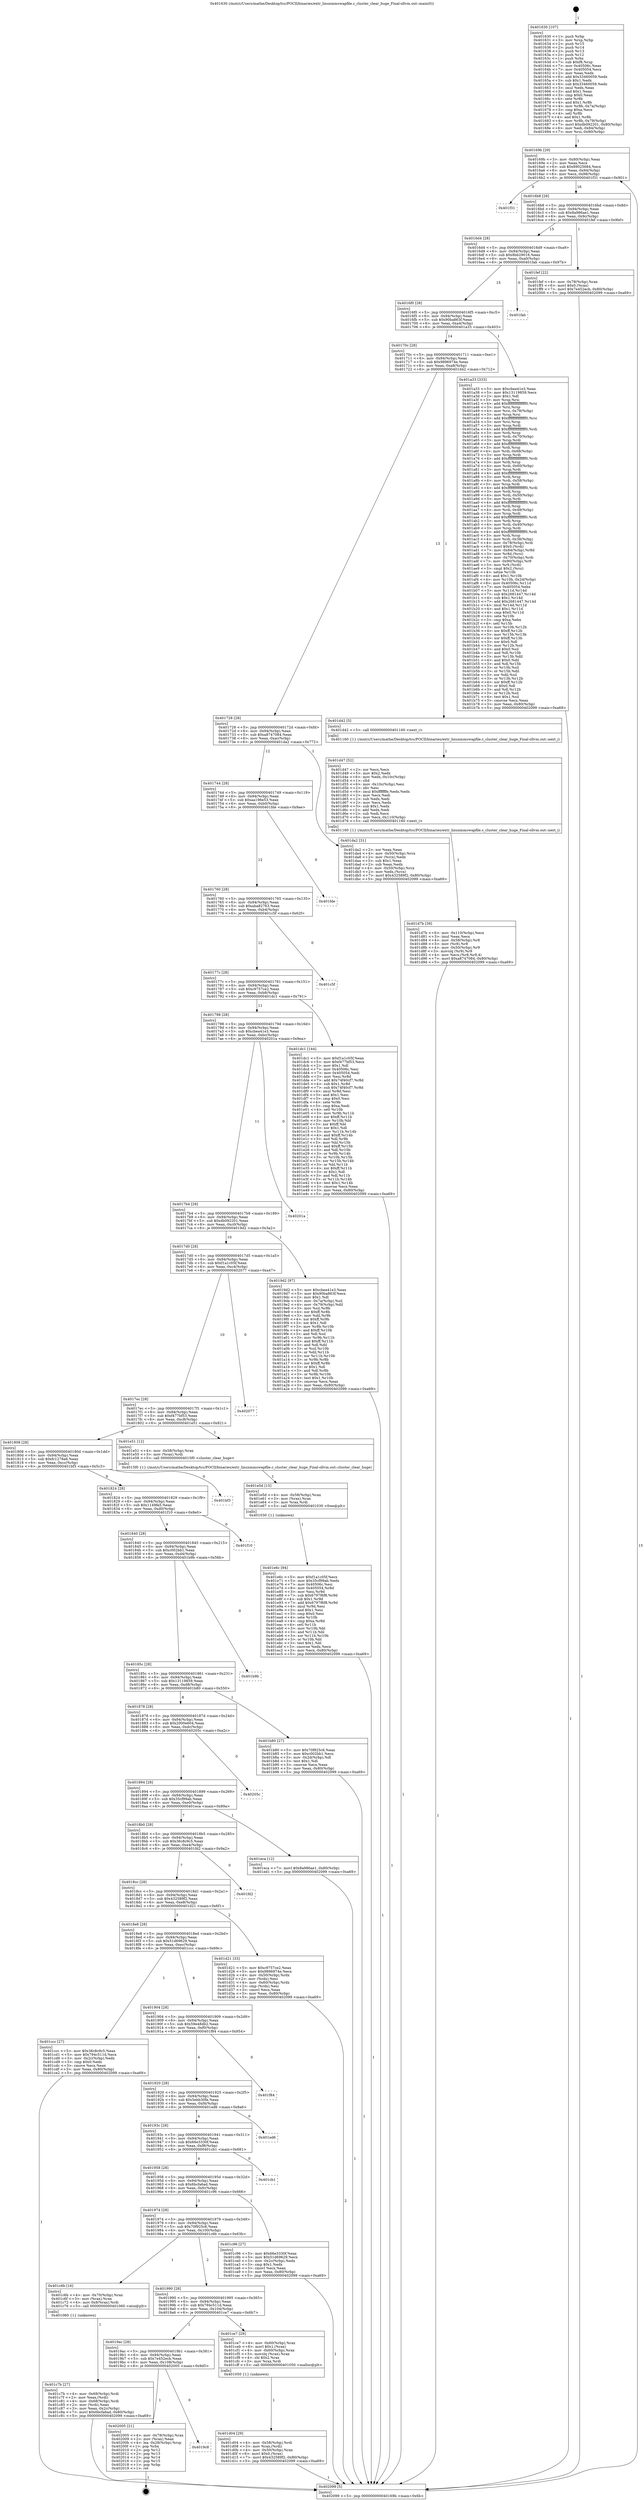 digraph "0x401630" {
  label = "0x401630 (/mnt/c/Users/mathe/Desktop/tcc/POCII/binaries/extr_linuxmmswapfile.c_cluster_clear_huge_Final-ollvm.out::main(0))"
  labelloc = "t"
  node[shape=record]

  Entry [label="",width=0.3,height=0.3,shape=circle,fillcolor=black,style=filled]
  "0x40169b" [label="{
     0x40169b [29]\l
     | [instrs]\l
     &nbsp;&nbsp;0x40169b \<+3\>: mov -0x80(%rbp),%eax\l
     &nbsp;&nbsp;0x40169e \<+2\>: mov %eax,%ecx\l
     &nbsp;&nbsp;0x4016a0 \<+6\>: sub $0x89025684,%ecx\l
     &nbsp;&nbsp;0x4016a6 \<+6\>: mov %eax,-0x94(%rbp)\l
     &nbsp;&nbsp;0x4016ac \<+6\>: mov %ecx,-0x98(%rbp)\l
     &nbsp;&nbsp;0x4016b2 \<+6\>: je 0000000000401f31 \<main+0x901\>\l
  }"]
  "0x401f31" [label="{
     0x401f31\l
  }", style=dashed]
  "0x4016b8" [label="{
     0x4016b8 [28]\l
     | [instrs]\l
     &nbsp;&nbsp;0x4016b8 \<+5\>: jmp 00000000004016bd \<main+0x8d\>\l
     &nbsp;&nbsp;0x4016bd \<+6\>: mov -0x94(%rbp),%eax\l
     &nbsp;&nbsp;0x4016c3 \<+5\>: sub $0x8a986ae1,%eax\l
     &nbsp;&nbsp;0x4016c8 \<+6\>: mov %eax,-0x9c(%rbp)\l
     &nbsp;&nbsp;0x4016ce \<+6\>: je 0000000000401fef \<main+0x9bf\>\l
  }"]
  Exit [label="",width=0.3,height=0.3,shape=circle,fillcolor=black,style=filled,peripheries=2]
  "0x401fef" [label="{
     0x401fef [22]\l
     | [instrs]\l
     &nbsp;&nbsp;0x401fef \<+4\>: mov -0x78(%rbp),%rax\l
     &nbsp;&nbsp;0x401ff3 \<+6\>: movl $0x0,(%rax)\l
     &nbsp;&nbsp;0x401ff9 \<+7\>: movl $0x7e452ecb,-0x80(%rbp)\l
     &nbsp;&nbsp;0x402000 \<+5\>: jmp 0000000000402099 \<main+0xa69\>\l
  }"]
  "0x4016d4" [label="{
     0x4016d4 [28]\l
     | [instrs]\l
     &nbsp;&nbsp;0x4016d4 \<+5\>: jmp 00000000004016d9 \<main+0xa9\>\l
     &nbsp;&nbsp;0x4016d9 \<+6\>: mov -0x94(%rbp),%eax\l
     &nbsp;&nbsp;0x4016df \<+5\>: sub $0x8bb29016,%eax\l
     &nbsp;&nbsp;0x4016e4 \<+6\>: mov %eax,-0xa0(%rbp)\l
     &nbsp;&nbsp;0x4016ea \<+6\>: je 0000000000401fab \<main+0x97b\>\l
  }"]
  "0x4019c8" [label="{
     0x4019c8\l
  }", style=dashed]
  "0x401fab" [label="{
     0x401fab\l
  }", style=dashed]
  "0x4016f0" [label="{
     0x4016f0 [28]\l
     | [instrs]\l
     &nbsp;&nbsp;0x4016f0 \<+5\>: jmp 00000000004016f5 \<main+0xc5\>\l
     &nbsp;&nbsp;0x4016f5 \<+6\>: mov -0x94(%rbp),%eax\l
     &nbsp;&nbsp;0x4016fb \<+5\>: sub $0x90ba863f,%eax\l
     &nbsp;&nbsp;0x401700 \<+6\>: mov %eax,-0xa4(%rbp)\l
     &nbsp;&nbsp;0x401706 \<+6\>: je 0000000000401a33 \<main+0x403\>\l
  }"]
  "0x402005" [label="{
     0x402005 [21]\l
     | [instrs]\l
     &nbsp;&nbsp;0x402005 \<+4\>: mov -0x78(%rbp),%rax\l
     &nbsp;&nbsp;0x402009 \<+2\>: mov (%rax),%eax\l
     &nbsp;&nbsp;0x40200b \<+4\>: lea -0x28(%rbp),%rsp\l
     &nbsp;&nbsp;0x40200f \<+1\>: pop %rbx\l
     &nbsp;&nbsp;0x402010 \<+2\>: pop %r12\l
     &nbsp;&nbsp;0x402012 \<+2\>: pop %r13\l
     &nbsp;&nbsp;0x402014 \<+2\>: pop %r14\l
     &nbsp;&nbsp;0x402016 \<+2\>: pop %r15\l
     &nbsp;&nbsp;0x402018 \<+1\>: pop %rbp\l
     &nbsp;&nbsp;0x402019 \<+1\>: ret\l
  }"]
  "0x401a33" [label="{
     0x401a33 [333]\l
     | [instrs]\l
     &nbsp;&nbsp;0x401a33 \<+5\>: mov $0xcbea41e3,%eax\l
     &nbsp;&nbsp;0x401a38 \<+5\>: mov $0x13119859,%ecx\l
     &nbsp;&nbsp;0x401a3d \<+2\>: mov $0x1,%dl\l
     &nbsp;&nbsp;0x401a3f \<+3\>: mov %rsp,%rsi\l
     &nbsp;&nbsp;0x401a42 \<+4\>: add $0xfffffffffffffff0,%rsi\l
     &nbsp;&nbsp;0x401a46 \<+3\>: mov %rsi,%rsp\l
     &nbsp;&nbsp;0x401a49 \<+4\>: mov %rsi,-0x78(%rbp)\l
     &nbsp;&nbsp;0x401a4d \<+3\>: mov %rsp,%rsi\l
     &nbsp;&nbsp;0x401a50 \<+4\>: add $0xfffffffffffffff0,%rsi\l
     &nbsp;&nbsp;0x401a54 \<+3\>: mov %rsi,%rsp\l
     &nbsp;&nbsp;0x401a57 \<+3\>: mov %rsp,%rdi\l
     &nbsp;&nbsp;0x401a5a \<+4\>: add $0xfffffffffffffff0,%rdi\l
     &nbsp;&nbsp;0x401a5e \<+3\>: mov %rdi,%rsp\l
     &nbsp;&nbsp;0x401a61 \<+4\>: mov %rdi,-0x70(%rbp)\l
     &nbsp;&nbsp;0x401a65 \<+3\>: mov %rsp,%rdi\l
     &nbsp;&nbsp;0x401a68 \<+4\>: add $0xfffffffffffffff0,%rdi\l
     &nbsp;&nbsp;0x401a6c \<+3\>: mov %rdi,%rsp\l
     &nbsp;&nbsp;0x401a6f \<+4\>: mov %rdi,-0x68(%rbp)\l
     &nbsp;&nbsp;0x401a73 \<+3\>: mov %rsp,%rdi\l
     &nbsp;&nbsp;0x401a76 \<+4\>: add $0xfffffffffffffff0,%rdi\l
     &nbsp;&nbsp;0x401a7a \<+3\>: mov %rdi,%rsp\l
     &nbsp;&nbsp;0x401a7d \<+4\>: mov %rdi,-0x60(%rbp)\l
     &nbsp;&nbsp;0x401a81 \<+3\>: mov %rsp,%rdi\l
     &nbsp;&nbsp;0x401a84 \<+4\>: add $0xfffffffffffffff0,%rdi\l
     &nbsp;&nbsp;0x401a88 \<+3\>: mov %rdi,%rsp\l
     &nbsp;&nbsp;0x401a8b \<+4\>: mov %rdi,-0x58(%rbp)\l
     &nbsp;&nbsp;0x401a8f \<+3\>: mov %rsp,%rdi\l
     &nbsp;&nbsp;0x401a92 \<+4\>: add $0xfffffffffffffff0,%rdi\l
     &nbsp;&nbsp;0x401a96 \<+3\>: mov %rdi,%rsp\l
     &nbsp;&nbsp;0x401a99 \<+4\>: mov %rdi,-0x50(%rbp)\l
     &nbsp;&nbsp;0x401a9d \<+3\>: mov %rsp,%rdi\l
     &nbsp;&nbsp;0x401aa0 \<+4\>: add $0xfffffffffffffff0,%rdi\l
     &nbsp;&nbsp;0x401aa4 \<+3\>: mov %rdi,%rsp\l
     &nbsp;&nbsp;0x401aa7 \<+4\>: mov %rdi,-0x48(%rbp)\l
     &nbsp;&nbsp;0x401aab \<+3\>: mov %rsp,%rdi\l
     &nbsp;&nbsp;0x401aae \<+4\>: add $0xfffffffffffffff0,%rdi\l
     &nbsp;&nbsp;0x401ab2 \<+3\>: mov %rdi,%rsp\l
     &nbsp;&nbsp;0x401ab5 \<+4\>: mov %rdi,-0x40(%rbp)\l
     &nbsp;&nbsp;0x401ab9 \<+3\>: mov %rsp,%rdi\l
     &nbsp;&nbsp;0x401abc \<+4\>: add $0xfffffffffffffff0,%rdi\l
     &nbsp;&nbsp;0x401ac0 \<+3\>: mov %rdi,%rsp\l
     &nbsp;&nbsp;0x401ac3 \<+4\>: mov %rdi,-0x38(%rbp)\l
     &nbsp;&nbsp;0x401ac7 \<+4\>: mov -0x78(%rbp),%rdi\l
     &nbsp;&nbsp;0x401acb \<+6\>: movl $0x0,(%rdi)\l
     &nbsp;&nbsp;0x401ad1 \<+7\>: mov -0x84(%rbp),%r8d\l
     &nbsp;&nbsp;0x401ad8 \<+3\>: mov %r8d,(%rsi)\l
     &nbsp;&nbsp;0x401adb \<+4\>: mov -0x70(%rbp),%rdi\l
     &nbsp;&nbsp;0x401adf \<+7\>: mov -0x90(%rbp),%r9\l
     &nbsp;&nbsp;0x401ae6 \<+3\>: mov %r9,(%rdi)\l
     &nbsp;&nbsp;0x401ae9 \<+3\>: cmpl $0x2,(%rsi)\l
     &nbsp;&nbsp;0x401aec \<+4\>: setne %r10b\l
     &nbsp;&nbsp;0x401af0 \<+4\>: and $0x1,%r10b\l
     &nbsp;&nbsp;0x401af4 \<+4\>: mov %r10b,-0x2d(%rbp)\l
     &nbsp;&nbsp;0x401af8 \<+8\>: mov 0x40506c,%r11d\l
     &nbsp;&nbsp;0x401b00 \<+7\>: mov 0x405054,%ebx\l
     &nbsp;&nbsp;0x401b07 \<+3\>: mov %r11d,%r14d\l
     &nbsp;&nbsp;0x401b0a \<+7\>: sub $0x2681447,%r14d\l
     &nbsp;&nbsp;0x401b11 \<+4\>: sub $0x1,%r14d\l
     &nbsp;&nbsp;0x401b15 \<+7\>: add $0x2681447,%r14d\l
     &nbsp;&nbsp;0x401b1c \<+4\>: imul %r14d,%r11d\l
     &nbsp;&nbsp;0x401b20 \<+4\>: and $0x1,%r11d\l
     &nbsp;&nbsp;0x401b24 \<+4\>: cmp $0x0,%r11d\l
     &nbsp;&nbsp;0x401b28 \<+4\>: sete %r10b\l
     &nbsp;&nbsp;0x401b2c \<+3\>: cmp $0xa,%ebx\l
     &nbsp;&nbsp;0x401b2f \<+4\>: setl %r15b\l
     &nbsp;&nbsp;0x401b33 \<+3\>: mov %r10b,%r12b\l
     &nbsp;&nbsp;0x401b36 \<+4\>: xor $0xff,%r12b\l
     &nbsp;&nbsp;0x401b3a \<+3\>: mov %r15b,%r13b\l
     &nbsp;&nbsp;0x401b3d \<+4\>: xor $0xff,%r13b\l
     &nbsp;&nbsp;0x401b41 \<+3\>: xor $0x0,%dl\l
     &nbsp;&nbsp;0x401b44 \<+3\>: mov %r12b,%sil\l
     &nbsp;&nbsp;0x401b47 \<+4\>: and $0x0,%sil\l
     &nbsp;&nbsp;0x401b4b \<+3\>: and %dl,%r10b\l
     &nbsp;&nbsp;0x401b4e \<+3\>: mov %r13b,%dil\l
     &nbsp;&nbsp;0x401b51 \<+4\>: and $0x0,%dil\l
     &nbsp;&nbsp;0x401b55 \<+3\>: and %dl,%r15b\l
     &nbsp;&nbsp;0x401b58 \<+3\>: or %r10b,%sil\l
     &nbsp;&nbsp;0x401b5b \<+3\>: or %r15b,%dil\l
     &nbsp;&nbsp;0x401b5e \<+3\>: xor %dil,%sil\l
     &nbsp;&nbsp;0x401b61 \<+3\>: or %r13b,%r12b\l
     &nbsp;&nbsp;0x401b64 \<+4\>: xor $0xff,%r12b\l
     &nbsp;&nbsp;0x401b68 \<+3\>: or $0x0,%dl\l
     &nbsp;&nbsp;0x401b6b \<+3\>: and %dl,%r12b\l
     &nbsp;&nbsp;0x401b6e \<+3\>: or %r12b,%sil\l
     &nbsp;&nbsp;0x401b71 \<+4\>: test $0x1,%sil\l
     &nbsp;&nbsp;0x401b75 \<+3\>: cmovne %ecx,%eax\l
     &nbsp;&nbsp;0x401b78 \<+3\>: mov %eax,-0x80(%rbp)\l
     &nbsp;&nbsp;0x401b7b \<+5\>: jmp 0000000000402099 \<main+0xa69\>\l
  }"]
  "0x40170c" [label="{
     0x40170c [28]\l
     | [instrs]\l
     &nbsp;&nbsp;0x40170c \<+5\>: jmp 0000000000401711 \<main+0xe1\>\l
     &nbsp;&nbsp;0x401711 \<+6\>: mov -0x94(%rbp),%eax\l
     &nbsp;&nbsp;0x401717 \<+5\>: sub $0x9896974e,%eax\l
     &nbsp;&nbsp;0x40171c \<+6\>: mov %eax,-0xa8(%rbp)\l
     &nbsp;&nbsp;0x401722 \<+6\>: je 0000000000401d42 \<main+0x712\>\l
  }"]
  "0x401e6c" [label="{
     0x401e6c [94]\l
     | [instrs]\l
     &nbsp;&nbsp;0x401e6c \<+5\>: mov $0xf1a1c05f,%ecx\l
     &nbsp;&nbsp;0x401e71 \<+5\>: mov $0x35cf99ab,%edx\l
     &nbsp;&nbsp;0x401e76 \<+7\>: mov 0x40506c,%esi\l
     &nbsp;&nbsp;0x401e7d \<+8\>: mov 0x405054,%r8d\l
     &nbsp;&nbsp;0x401e85 \<+3\>: mov %esi,%r9d\l
     &nbsp;&nbsp;0x401e88 \<+7\>: sub $0x6797f6f8,%r9d\l
     &nbsp;&nbsp;0x401e8f \<+4\>: sub $0x1,%r9d\l
     &nbsp;&nbsp;0x401e93 \<+7\>: add $0x6797f6f8,%r9d\l
     &nbsp;&nbsp;0x401e9a \<+4\>: imul %r9d,%esi\l
     &nbsp;&nbsp;0x401e9e \<+3\>: and $0x1,%esi\l
     &nbsp;&nbsp;0x401ea1 \<+3\>: cmp $0x0,%esi\l
     &nbsp;&nbsp;0x401ea4 \<+4\>: sete %r10b\l
     &nbsp;&nbsp;0x401ea8 \<+4\>: cmp $0xa,%r8d\l
     &nbsp;&nbsp;0x401eac \<+4\>: setl %r11b\l
     &nbsp;&nbsp;0x401eb0 \<+3\>: mov %r10b,%bl\l
     &nbsp;&nbsp;0x401eb3 \<+3\>: and %r11b,%bl\l
     &nbsp;&nbsp;0x401eb6 \<+3\>: xor %r11b,%r10b\l
     &nbsp;&nbsp;0x401eb9 \<+3\>: or %r10b,%bl\l
     &nbsp;&nbsp;0x401ebc \<+3\>: test $0x1,%bl\l
     &nbsp;&nbsp;0x401ebf \<+3\>: cmovne %edx,%ecx\l
     &nbsp;&nbsp;0x401ec2 \<+3\>: mov %ecx,-0x80(%rbp)\l
     &nbsp;&nbsp;0x401ec5 \<+5\>: jmp 0000000000402099 \<main+0xa69\>\l
  }"]
  "0x401d42" [label="{
     0x401d42 [5]\l
     | [instrs]\l
     &nbsp;&nbsp;0x401d42 \<+5\>: call 0000000000401160 \<next_i\>\l
     | [calls]\l
     &nbsp;&nbsp;0x401160 \{1\} (/mnt/c/Users/mathe/Desktop/tcc/POCII/binaries/extr_linuxmmswapfile.c_cluster_clear_huge_Final-ollvm.out::next_i)\l
  }"]
  "0x401728" [label="{
     0x401728 [28]\l
     | [instrs]\l
     &nbsp;&nbsp;0x401728 \<+5\>: jmp 000000000040172d \<main+0xfd\>\l
     &nbsp;&nbsp;0x40172d \<+6\>: mov -0x94(%rbp),%eax\l
     &nbsp;&nbsp;0x401733 \<+5\>: sub $0xa8747084,%eax\l
     &nbsp;&nbsp;0x401738 \<+6\>: mov %eax,-0xac(%rbp)\l
     &nbsp;&nbsp;0x40173e \<+6\>: je 0000000000401da2 \<main+0x772\>\l
  }"]
  "0x401e5d" [label="{
     0x401e5d [15]\l
     | [instrs]\l
     &nbsp;&nbsp;0x401e5d \<+4\>: mov -0x58(%rbp),%rax\l
     &nbsp;&nbsp;0x401e61 \<+3\>: mov (%rax),%rax\l
     &nbsp;&nbsp;0x401e64 \<+3\>: mov %rax,%rdi\l
     &nbsp;&nbsp;0x401e67 \<+5\>: call 0000000000401030 \<free@plt\>\l
     | [calls]\l
     &nbsp;&nbsp;0x401030 \{1\} (unknown)\l
  }"]
  "0x401da2" [label="{
     0x401da2 [31]\l
     | [instrs]\l
     &nbsp;&nbsp;0x401da2 \<+2\>: xor %eax,%eax\l
     &nbsp;&nbsp;0x401da4 \<+4\>: mov -0x50(%rbp),%rcx\l
     &nbsp;&nbsp;0x401da8 \<+2\>: mov (%rcx),%edx\l
     &nbsp;&nbsp;0x401daa \<+3\>: sub $0x1,%eax\l
     &nbsp;&nbsp;0x401dad \<+2\>: sub %eax,%edx\l
     &nbsp;&nbsp;0x401daf \<+4\>: mov -0x50(%rbp),%rcx\l
     &nbsp;&nbsp;0x401db3 \<+2\>: mov %edx,(%rcx)\l
     &nbsp;&nbsp;0x401db5 \<+7\>: movl $0x432589f2,-0x80(%rbp)\l
     &nbsp;&nbsp;0x401dbc \<+5\>: jmp 0000000000402099 \<main+0xa69\>\l
  }"]
  "0x401744" [label="{
     0x401744 [28]\l
     | [instrs]\l
     &nbsp;&nbsp;0x401744 \<+5\>: jmp 0000000000401749 \<main+0x119\>\l
     &nbsp;&nbsp;0x401749 \<+6\>: mov -0x94(%rbp),%eax\l
     &nbsp;&nbsp;0x40174f \<+5\>: sub $0xaa196e53,%eax\l
     &nbsp;&nbsp;0x401754 \<+6\>: mov %eax,-0xb0(%rbp)\l
     &nbsp;&nbsp;0x40175a \<+6\>: je 0000000000401fde \<main+0x9ae\>\l
  }"]
  "0x401d7b" [label="{
     0x401d7b [39]\l
     | [instrs]\l
     &nbsp;&nbsp;0x401d7b \<+6\>: mov -0x110(%rbp),%ecx\l
     &nbsp;&nbsp;0x401d81 \<+3\>: imul %eax,%ecx\l
     &nbsp;&nbsp;0x401d84 \<+4\>: mov -0x58(%rbp),%r8\l
     &nbsp;&nbsp;0x401d88 \<+3\>: mov (%r8),%r8\l
     &nbsp;&nbsp;0x401d8b \<+4\>: mov -0x50(%rbp),%r9\l
     &nbsp;&nbsp;0x401d8f \<+3\>: movslq (%r9),%r9\l
     &nbsp;&nbsp;0x401d92 \<+4\>: mov %ecx,(%r8,%r9,4)\l
     &nbsp;&nbsp;0x401d96 \<+7\>: movl $0xa8747084,-0x80(%rbp)\l
     &nbsp;&nbsp;0x401d9d \<+5\>: jmp 0000000000402099 \<main+0xa69\>\l
  }"]
  "0x401fde" [label="{
     0x401fde\l
  }", style=dashed]
  "0x401760" [label="{
     0x401760 [28]\l
     | [instrs]\l
     &nbsp;&nbsp;0x401760 \<+5\>: jmp 0000000000401765 \<main+0x135\>\l
     &nbsp;&nbsp;0x401765 \<+6\>: mov -0x94(%rbp),%eax\l
     &nbsp;&nbsp;0x40176b \<+5\>: sub $0xaba82763,%eax\l
     &nbsp;&nbsp;0x401770 \<+6\>: mov %eax,-0xb4(%rbp)\l
     &nbsp;&nbsp;0x401776 \<+6\>: je 0000000000401c5f \<main+0x62f\>\l
  }"]
  "0x401d47" [label="{
     0x401d47 [52]\l
     | [instrs]\l
     &nbsp;&nbsp;0x401d47 \<+2\>: xor %ecx,%ecx\l
     &nbsp;&nbsp;0x401d49 \<+5\>: mov $0x2,%edx\l
     &nbsp;&nbsp;0x401d4e \<+6\>: mov %edx,-0x10c(%rbp)\l
     &nbsp;&nbsp;0x401d54 \<+1\>: cltd\l
     &nbsp;&nbsp;0x401d55 \<+6\>: mov -0x10c(%rbp),%esi\l
     &nbsp;&nbsp;0x401d5b \<+2\>: idiv %esi\l
     &nbsp;&nbsp;0x401d5d \<+6\>: imul $0xfffffffe,%edx,%edx\l
     &nbsp;&nbsp;0x401d63 \<+2\>: mov %ecx,%edi\l
     &nbsp;&nbsp;0x401d65 \<+2\>: sub %edx,%edi\l
     &nbsp;&nbsp;0x401d67 \<+2\>: mov %ecx,%edx\l
     &nbsp;&nbsp;0x401d69 \<+3\>: sub $0x1,%edx\l
     &nbsp;&nbsp;0x401d6c \<+2\>: add %edx,%edi\l
     &nbsp;&nbsp;0x401d6e \<+2\>: sub %edi,%ecx\l
     &nbsp;&nbsp;0x401d70 \<+6\>: mov %ecx,-0x110(%rbp)\l
     &nbsp;&nbsp;0x401d76 \<+5\>: call 0000000000401160 \<next_i\>\l
     | [calls]\l
     &nbsp;&nbsp;0x401160 \{1\} (/mnt/c/Users/mathe/Desktop/tcc/POCII/binaries/extr_linuxmmswapfile.c_cluster_clear_huge_Final-ollvm.out::next_i)\l
  }"]
  "0x401c5f" [label="{
     0x401c5f\l
  }", style=dashed]
  "0x40177c" [label="{
     0x40177c [28]\l
     | [instrs]\l
     &nbsp;&nbsp;0x40177c \<+5\>: jmp 0000000000401781 \<main+0x151\>\l
     &nbsp;&nbsp;0x401781 \<+6\>: mov -0x94(%rbp),%eax\l
     &nbsp;&nbsp;0x401787 \<+5\>: sub $0xc9757ce2,%eax\l
     &nbsp;&nbsp;0x40178c \<+6\>: mov %eax,-0xb8(%rbp)\l
     &nbsp;&nbsp;0x401792 \<+6\>: je 0000000000401dc1 \<main+0x791\>\l
  }"]
  "0x401d04" [label="{
     0x401d04 [29]\l
     | [instrs]\l
     &nbsp;&nbsp;0x401d04 \<+4\>: mov -0x58(%rbp),%rdi\l
     &nbsp;&nbsp;0x401d08 \<+3\>: mov %rax,(%rdi)\l
     &nbsp;&nbsp;0x401d0b \<+4\>: mov -0x50(%rbp),%rax\l
     &nbsp;&nbsp;0x401d0f \<+6\>: movl $0x0,(%rax)\l
     &nbsp;&nbsp;0x401d15 \<+7\>: movl $0x432589f2,-0x80(%rbp)\l
     &nbsp;&nbsp;0x401d1c \<+5\>: jmp 0000000000402099 \<main+0xa69\>\l
  }"]
  "0x401dc1" [label="{
     0x401dc1 [144]\l
     | [instrs]\l
     &nbsp;&nbsp;0x401dc1 \<+5\>: mov $0xf1a1c05f,%eax\l
     &nbsp;&nbsp;0x401dc6 \<+5\>: mov $0xf477bf53,%ecx\l
     &nbsp;&nbsp;0x401dcb \<+2\>: mov $0x1,%dl\l
     &nbsp;&nbsp;0x401dcd \<+7\>: mov 0x40506c,%esi\l
     &nbsp;&nbsp;0x401dd4 \<+7\>: mov 0x405054,%edi\l
     &nbsp;&nbsp;0x401ddb \<+3\>: mov %esi,%r8d\l
     &nbsp;&nbsp;0x401dde \<+7\>: add $0x74f40cf7,%r8d\l
     &nbsp;&nbsp;0x401de5 \<+4\>: sub $0x1,%r8d\l
     &nbsp;&nbsp;0x401de9 \<+7\>: sub $0x74f40cf7,%r8d\l
     &nbsp;&nbsp;0x401df0 \<+4\>: imul %r8d,%esi\l
     &nbsp;&nbsp;0x401df4 \<+3\>: and $0x1,%esi\l
     &nbsp;&nbsp;0x401df7 \<+3\>: cmp $0x0,%esi\l
     &nbsp;&nbsp;0x401dfa \<+4\>: sete %r9b\l
     &nbsp;&nbsp;0x401dfe \<+3\>: cmp $0xa,%edi\l
     &nbsp;&nbsp;0x401e01 \<+4\>: setl %r10b\l
     &nbsp;&nbsp;0x401e05 \<+3\>: mov %r9b,%r11b\l
     &nbsp;&nbsp;0x401e08 \<+4\>: xor $0xff,%r11b\l
     &nbsp;&nbsp;0x401e0c \<+3\>: mov %r10b,%bl\l
     &nbsp;&nbsp;0x401e0f \<+3\>: xor $0xff,%bl\l
     &nbsp;&nbsp;0x401e12 \<+3\>: xor $0x1,%dl\l
     &nbsp;&nbsp;0x401e15 \<+3\>: mov %r11b,%r14b\l
     &nbsp;&nbsp;0x401e18 \<+4\>: and $0xff,%r14b\l
     &nbsp;&nbsp;0x401e1c \<+3\>: and %dl,%r9b\l
     &nbsp;&nbsp;0x401e1f \<+3\>: mov %bl,%r15b\l
     &nbsp;&nbsp;0x401e22 \<+4\>: and $0xff,%r15b\l
     &nbsp;&nbsp;0x401e26 \<+3\>: and %dl,%r10b\l
     &nbsp;&nbsp;0x401e29 \<+3\>: or %r9b,%r14b\l
     &nbsp;&nbsp;0x401e2c \<+3\>: or %r10b,%r15b\l
     &nbsp;&nbsp;0x401e2f \<+3\>: xor %r15b,%r14b\l
     &nbsp;&nbsp;0x401e32 \<+3\>: or %bl,%r11b\l
     &nbsp;&nbsp;0x401e35 \<+4\>: xor $0xff,%r11b\l
     &nbsp;&nbsp;0x401e39 \<+3\>: or $0x1,%dl\l
     &nbsp;&nbsp;0x401e3c \<+3\>: and %dl,%r11b\l
     &nbsp;&nbsp;0x401e3f \<+3\>: or %r11b,%r14b\l
     &nbsp;&nbsp;0x401e42 \<+4\>: test $0x1,%r14b\l
     &nbsp;&nbsp;0x401e46 \<+3\>: cmovne %ecx,%eax\l
     &nbsp;&nbsp;0x401e49 \<+3\>: mov %eax,-0x80(%rbp)\l
     &nbsp;&nbsp;0x401e4c \<+5\>: jmp 0000000000402099 \<main+0xa69\>\l
  }"]
  "0x401798" [label="{
     0x401798 [28]\l
     | [instrs]\l
     &nbsp;&nbsp;0x401798 \<+5\>: jmp 000000000040179d \<main+0x16d\>\l
     &nbsp;&nbsp;0x40179d \<+6\>: mov -0x94(%rbp),%eax\l
     &nbsp;&nbsp;0x4017a3 \<+5\>: sub $0xcbea41e3,%eax\l
     &nbsp;&nbsp;0x4017a8 \<+6\>: mov %eax,-0xbc(%rbp)\l
     &nbsp;&nbsp;0x4017ae \<+6\>: je 000000000040201a \<main+0x9ea\>\l
  }"]
  "0x4019ac" [label="{
     0x4019ac [28]\l
     | [instrs]\l
     &nbsp;&nbsp;0x4019ac \<+5\>: jmp 00000000004019b1 \<main+0x381\>\l
     &nbsp;&nbsp;0x4019b1 \<+6\>: mov -0x94(%rbp),%eax\l
     &nbsp;&nbsp;0x4019b7 \<+5\>: sub $0x7e452ecb,%eax\l
     &nbsp;&nbsp;0x4019bc \<+6\>: mov %eax,-0x108(%rbp)\l
     &nbsp;&nbsp;0x4019c2 \<+6\>: je 0000000000402005 \<main+0x9d5\>\l
  }"]
  "0x40201a" [label="{
     0x40201a\l
  }", style=dashed]
  "0x4017b4" [label="{
     0x4017b4 [28]\l
     | [instrs]\l
     &nbsp;&nbsp;0x4017b4 \<+5\>: jmp 00000000004017b9 \<main+0x189\>\l
     &nbsp;&nbsp;0x4017b9 \<+6\>: mov -0x94(%rbp),%eax\l
     &nbsp;&nbsp;0x4017bf \<+5\>: sub $0xdb092201,%eax\l
     &nbsp;&nbsp;0x4017c4 \<+6\>: mov %eax,-0xc0(%rbp)\l
     &nbsp;&nbsp;0x4017ca \<+6\>: je 00000000004019d2 \<main+0x3a2\>\l
  }"]
  "0x401ce7" [label="{
     0x401ce7 [29]\l
     | [instrs]\l
     &nbsp;&nbsp;0x401ce7 \<+4\>: mov -0x60(%rbp),%rax\l
     &nbsp;&nbsp;0x401ceb \<+6\>: movl $0x1,(%rax)\l
     &nbsp;&nbsp;0x401cf1 \<+4\>: mov -0x60(%rbp),%rax\l
     &nbsp;&nbsp;0x401cf5 \<+3\>: movslq (%rax),%rax\l
     &nbsp;&nbsp;0x401cf8 \<+4\>: shl $0x2,%rax\l
     &nbsp;&nbsp;0x401cfc \<+3\>: mov %rax,%rdi\l
     &nbsp;&nbsp;0x401cff \<+5\>: call 0000000000401050 \<malloc@plt\>\l
     | [calls]\l
     &nbsp;&nbsp;0x401050 \{1\} (unknown)\l
  }"]
  "0x4019d2" [label="{
     0x4019d2 [97]\l
     | [instrs]\l
     &nbsp;&nbsp;0x4019d2 \<+5\>: mov $0xcbea41e3,%eax\l
     &nbsp;&nbsp;0x4019d7 \<+5\>: mov $0x90ba863f,%ecx\l
     &nbsp;&nbsp;0x4019dc \<+2\>: mov $0x1,%dl\l
     &nbsp;&nbsp;0x4019de \<+4\>: mov -0x7a(%rbp),%sil\l
     &nbsp;&nbsp;0x4019e2 \<+4\>: mov -0x79(%rbp),%dil\l
     &nbsp;&nbsp;0x4019e6 \<+3\>: mov %sil,%r8b\l
     &nbsp;&nbsp;0x4019e9 \<+4\>: xor $0xff,%r8b\l
     &nbsp;&nbsp;0x4019ed \<+3\>: mov %dil,%r9b\l
     &nbsp;&nbsp;0x4019f0 \<+4\>: xor $0xff,%r9b\l
     &nbsp;&nbsp;0x4019f4 \<+3\>: xor $0x1,%dl\l
     &nbsp;&nbsp;0x4019f7 \<+3\>: mov %r8b,%r10b\l
     &nbsp;&nbsp;0x4019fa \<+4\>: and $0xff,%r10b\l
     &nbsp;&nbsp;0x4019fe \<+3\>: and %dl,%sil\l
     &nbsp;&nbsp;0x401a01 \<+3\>: mov %r9b,%r11b\l
     &nbsp;&nbsp;0x401a04 \<+4\>: and $0xff,%r11b\l
     &nbsp;&nbsp;0x401a08 \<+3\>: and %dl,%dil\l
     &nbsp;&nbsp;0x401a0b \<+3\>: or %sil,%r10b\l
     &nbsp;&nbsp;0x401a0e \<+3\>: or %dil,%r11b\l
     &nbsp;&nbsp;0x401a11 \<+3\>: xor %r11b,%r10b\l
     &nbsp;&nbsp;0x401a14 \<+3\>: or %r9b,%r8b\l
     &nbsp;&nbsp;0x401a17 \<+4\>: xor $0xff,%r8b\l
     &nbsp;&nbsp;0x401a1b \<+3\>: or $0x1,%dl\l
     &nbsp;&nbsp;0x401a1e \<+3\>: and %dl,%r8b\l
     &nbsp;&nbsp;0x401a21 \<+3\>: or %r8b,%r10b\l
     &nbsp;&nbsp;0x401a24 \<+4\>: test $0x1,%r10b\l
     &nbsp;&nbsp;0x401a28 \<+3\>: cmovne %ecx,%eax\l
     &nbsp;&nbsp;0x401a2b \<+3\>: mov %eax,-0x80(%rbp)\l
     &nbsp;&nbsp;0x401a2e \<+5\>: jmp 0000000000402099 \<main+0xa69\>\l
  }"]
  "0x4017d0" [label="{
     0x4017d0 [28]\l
     | [instrs]\l
     &nbsp;&nbsp;0x4017d0 \<+5\>: jmp 00000000004017d5 \<main+0x1a5\>\l
     &nbsp;&nbsp;0x4017d5 \<+6\>: mov -0x94(%rbp),%eax\l
     &nbsp;&nbsp;0x4017db \<+5\>: sub $0xf1a1c05f,%eax\l
     &nbsp;&nbsp;0x4017e0 \<+6\>: mov %eax,-0xc4(%rbp)\l
     &nbsp;&nbsp;0x4017e6 \<+6\>: je 0000000000402077 \<main+0xa47\>\l
  }"]
  "0x402099" [label="{
     0x402099 [5]\l
     | [instrs]\l
     &nbsp;&nbsp;0x402099 \<+5\>: jmp 000000000040169b \<main+0x6b\>\l
  }"]
  "0x401630" [label="{
     0x401630 [107]\l
     | [instrs]\l
     &nbsp;&nbsp;0x401630 \<+1\>: push %rbp\l
     &nbsp;&nbsp;0x401631 \<+3\>: mov %rsp,%rbp\l
     &nbsp;&nbsp;0x401634 \<+2\>: push %r15\l
     &nbsp;&nbsp;0x401636 \<+2\>: push %r14\l
     &nbsp;&nbsp;0x401638 \<+2\>: push %r13\l
     &nbsp;&nbsp;0x40163a \<+2\>: push %r12\l
     &nbsp;&nbsp;0x40163c \<+1\>: push %rbx\l
     &nbsp;&nbsp;0x40163d \<+7\>: sub $0xf8,%rsp\l
     &nbsp;&nbsp;0x401644 \<+7\>: mov 0x40506c,%eax\l
     &nbsp;&nbsp;0x40164b \<+7\>: mov 0x405054,%ecx\l
     &nbsp;&nbsp;0x401652 \<+2\>: mov %eax,%edx\l
     &nbsp;&nbsp;0x401654 \<+6\>: add $0x33460059,%edx\l
     &nbsp;&nbsp;0x40165a \<+3\>: sub $0x1,%edx\l
     &nbsp;&nbsp;0x40165d \<+6\>: sub $0x33460059,%edx\l
     &nbsp;&nbsp;0x401663 \<+3\>: imul %edx,%eax\l
     &nbsp;&nbsp;0x401666 \<+3\>: and $0x1,%eax\l
     &nbsp;&nbsp;0x401669 \<+3\>: cmp $0x0,%eax\l
     &nbsp;&nbsp;0x40166c \<+4\>: sete %r8b\l
     &nbsp;&nbsp;0x401670 \<+4\>: and $0x1,%r8b\l
     &nbsp;&nbsp;0x401674 \<+4\>: mov %r8b,-0x7a(%rbp)\l
     &nbsp;&nbsp;0x401678 \<+3\>: cmp $0xa,%ecx\l
     &nbsp;&nbsp;0x40167b \<+4\>: setl %r8b\l
     &nbsp;&nbsp;0x40167f \<+4\>: and $0x1,%r8b\l
     &nbsp;&nbsp;0x401683 \<+4\>: mov %r8b,-0x79(%rbp)\l
     &nbsp;&nbsp;0x401687 \<+7\>: movl $0xdb092201,-0x80(%rbp)\l
     &nbsp;&nbsp;0x40168e \<+6\>: mov %edi,-0x84(%rbp)\l
     &nbsp;&nbsp;0x401694 \<+7\>: mov %rsi,-0x90(%rbp)\l
  }"]
  "0x401c7b" [label="{
     0x401c7b [27]\l
     | [instrs]\l
     &nbsp;&nbsp;0x401c7b \<+4\>: mov -0x68(%rbp),%rdi\l
     &nbsp;&nbsp;0x401c7f \<+2\>: mov %eax,(%rdi)\l
     &nbsp;&nbsp;0x401c81 \<+4\>: mov -0x68(%rbp),%rdi\l
     &nbsp;&nbsp;0x401c85 \<+2\>: mov (%rdi),%eax\l
     &nbsp;&nbsp;0x401c87 \<+3\>: mov %eax,-0x2c(%rbp)\l
     &nbsp;&nbsp;0x401c8a \<+7\>: movl $0x6bcfa6ad,-0x80(%rbp)\l
     &nbsp;&nbsp;0x401c91 \<+5\>: jmp 0000000000402099 \<main+0xa69\>\l
  }"]
  "0x401990" [label="{
     0x401990 [28]\l
     | [instrs]\l
     &nbsp;&nbsp;0x401990 \<+5\>: jmp 0000000000401995 \<main+0x365\>\l
     &nbsp;&nbsp;0x401995 \<+6\>: mov -0x94(%rbp),%eax\l
     &nbsp;&nbsp;0x40199b \<+5\>: sub $0x794c511d,%eax\l
     &nbsp;&nbsp;0x4019a0 \<+6\>: mov %eax,-0x104(%rbp)\l
     &nbsp;&nbsp;0x4019a6 \<+6\>: je 0000000000401ce7 \<main+0x6b7\>\l
  }"]
  "0x402077" [label="{
     0x402077\l
  }", style=dashed]
  "0x4017ec" [label="{
     0x4017ec [28]\l
     | [instrs]\l
     &nbsp;&nbsp;0x4017ec \<+5\>: jmp 00000000004017f1 \<main+0x1c1\>\l
     &nbsp;&nbsp;0x4017f1 \<+6\>: mov -0x94(%rbp),%eax\l
     &nbsp;&nbsp;0x4017f7 \<+5\>: sub $0xf477bf53,%eax\l
     &nbsp;&nbsp;0x4017fc \<+6\>: mov %eax,-0xc8(%rbp)\l
     &nbsp;&nbsp;0x401802 \<+6\>: je 0000000000401e51 \<main+0x821\>\l
  }"]
  "0x401c6b" [label="{
     0x401c6b [16]\l
     | [instrs]\l
     &nbsp;&nbsp;0x401c6b \<+4\>: mov -0x70(%rbp),%rax\l
     &nbsp;&nbsp;0x401c6f \<+3\>: mov (%rax),%rax\l
     &nbsp;&nbsp;0x401c72 \<+4\>: mov 0x8(%rax),%rdi\l
     &nbsp;&nbsp;0x401c76 \<+5\>: call 0000000000401060 \<atoi@plt\>\l
     | [calls]\l
     &nbsp;&nbsp;0x401060 \{1\} (unknown)\l
  }"]
  "0x401e51" [label="{
     0x401e51 [12]\l
     | [instrs]\l
     &nbsp;&nbsp;0x401e51 \<+4\>: mov -0x58(%rbp),%rax\l
     &nbsp;&nbsp;0x401e55 \<+3\>: mov (%rax),%rdi\l
     &nbsp;&nbsp;0x401e58 \<+5\>: call 00000000004015f0 \<cluster_clear_huge\>\l
     | [calls]\l
     &nbsp;&nbsp;0x4015f0 \{1\} (/mnt/c/Users/mathe/Desktop/tcc/POCII/binaries/extr_linuxmmswapfile.c_cluster_clear_huge_Final-ollvm.out::cluster_clear_huge)\l
  }"]
  "0x401808" [label="{
     0x401808 [28]\l
     | [instrs]\l
     &nbsp;&nbsp;0x401808 \<+5\>: jmp 000000000040180d \<main+0x1dd\>\l
     &nbsp;&nbsp;0x40180d \<+6\>: mov -0x94(%rbp),%eax\l
     &nbsp;&nbsp;0x401813 \<+5\>: sub $0xfc1278a6,%eax\l
     &nbsp;&nbsp;0x401818 \<+6\>: mov %eax,-0xcc(%rbp)\l
     &nbsp;&nbsp;0x40181e \<+6\>: je 0000000000401bf3 \<main+0x5c3\>\l
  }"]
  "0x401974" [label="{
     0x401974 [28]\l
     | [instrs]\l
     &nbsp;&nbsp;0x401974 \<+5\>: jmp 0000000000401979 \<main+0x349\>\l
     &nbsp;&nbsp;0x401979 \<+6\>: mov -0x94(%rbp),%eax\l
     &nbsp;&nbsp;0x40197f \<+5\>: sub $0x70f925c6,%eax\l
     &nbsp;&nbsp;0x401984 \<+6\>: mov %eax,-0x100(%rbp)\l
     &nbsp;&nbsp;0x40198a \<+6\>: je 0000000000401c6b \<main+0x63b\>\l
  }"]
  "0x401bf3" [label="{
     0x401bf3\l
  }", style=dashed]
  "0x401824" [label="{
     0x401824 [28]\l
     | [instrs]\l
     &nbsp;&nbsp;0x401824 \<+5\>: jmp 0000000000401829 \<main+0x1f9\>\l
     &nbsp;&nbsp;0x401829 \<+6\>: mov -0x94(%rbp),%eax\l
     &nbsp;&nbsp;0x40182f \<+5\>: sub $0x1149fa5,%eax\l
     &nbsp;&nbsp;0x401834 \<+6\>: mov %eax,-0xd0(%rbp)\l
     &nbsp;&nbsp;0x40183a \<+6\>: je 0000000000401f10 \<main+0x8e0\>\l
  }"]
  "0x401c96" [label="{
     0x401c96 [27]\l
     | [instrs]\l
     &nbsp;&nbsp;0x401c96 \<+5\>: mov $0x66e3330f,%eax\l
     &nbsp;&nbsp;0x401c9b \<+5\>: mov $0x51d69629,%ecx\l
     &nbsp;&nbsp;0x401ca0 \<+3\>: mov -0x2c(%rbp),%edx\l
     &nbsp;&nbsp;0x401ca3 \<+3\>: cmp $0x1,%edx\l
     &nbsp;&nbsp;0x401ca6 \<+3\>: cmovl %ecx,%eax\l
     &nbsp;&nbsp;0x401ca9 \<+3\>: mov %eax,-0x80(%rbp)\l
     &nbsp;&nbsp;0x401cac \<+5\>: jmp 0000000000402099 \<main+0xa69\>\l
  }"]
  "0x401f10" [label="{
     0x401f10\l
  }", style=dashed]
  "0x401840" [label="{
     0x401840 [28]\l
     | [instrs]\l
     &nbsp;&nbsp;0x401840 \<+5\>: jmp 0000000000401845 \<main+0x215\>\l
     &nbsp;&nbsp;0x401845 \<+6\>: mov -0x94(%rbp),%eax\l
     &nbsp;&nbsp;0x40184b \<+5\>: sub $0xc002bb1,%eax\l
     &nbsp;&nbsp;0x401850 \<+6\>: mov %eax,-0xd4(%rbp)\l
     &nbsp;&nbsp;0x401856 \<+6\>: je 0000000000401b9b \<main+0x56b\>\l
  }"]
  "0x401958" [label="{
     0x401958 [28]\l
     | [instrs]\l
     &nbsp;&nbsp;0x401958 \<+5\>: jmp 000000000040195d \<main+0x32d\>\l
     &nbsp;&nbsp;0x40195d \<+6\>: mov -0x94(%rbp),%eax\l
     &nbsp;&nbsp;0x401963 \<+5\>: sub $0x6bcfa6ad,%eax\l
     &nbsp;&nbsp;0x401968 \<+6\>: mov %eax,-0xfc(%rbp)\l
     &nbsp;&nbsp;0x40196e \<+6\>: je 0000000000401c96 \<main+0x666\>\l
  }"]
  "0x401b9b" [label="{
     0x401b9b\l
  }", style=dashed]
  "0x40185c" [label="{
     0x40185c [28]\l
     | [instrs]\l
     &nbsp;&nbsp;0x40185c \<+5\>: jmp 0000000000401861 \<main+0x231\>\l
     &nbsp;&nbsp;0x401861 \<+6\>: mov -0x94(%rbp),%eax\l
     &nbsp;&nbsp;0x401867 \<+5\>: sub $0x13119859,%eax\l
     &nbsp;&nbsp;0x40186c \<+6\>: mov %eax,-0xd8(%rbp)\l
     &nbsp;&nbsp;0x401872 \<+6\>: je 0000000000401b80 \<main+0x550\>\l
  }"]
  "0x401cb1" [label="{
     0x401cb1\l
  }", style=dashed]
  "0x401b80" [label="{
     0x401b80 [27]\l
     | [instrs]\l
     &nbsp;&nbsp;0x401b80 \<+5\>: mov $0x70f925c6,%eax\l
     &nbsp;&nbsp;0x401b85 \<+5\>: mov $0xc002bb1,%ecx\l
     &nbsp;&nbsp;0x401b8a \<+3\>: mov -0x2d(%rbp),%dl\l
     &nbsp;&nbsp;0x401b8d \<+3\>: test $0x1,%dl\l
     &nbsp;&nbsp;0x401b90 \<+3\>: cmovne %ecx,%eax\l
     &nbsp;&nbsp;0x401b93 \<+3\>: mov %eax,-0x80(%rbp)\l
     &nbsp;&nbsp;0x401b96 \<+5\>: jmp 0000000000402099 \<main+0xa69\>\l
  }"]
  "0x401878" [label="{
     0x401878 [28]\l
     | [instrs]\l
     &nbsp;&nbsp;0x401878 \<+5\>: jmp 000000000040187d \<main+0x24d\>\l
     &nbsp;&nbsp;0x40187d \<+6\>: mov -0x94(%rbp),%eax\l
     &nbsp;&nbsp;0x401883 \<+5\>: sub $0x2000e604,%eax\l
     &nbsp;&nbsp;0x401888 \<+6\>: mov %eax,-0xdc(%rbp)\l
     &nbsp;&nbsp;0x40188e \<+6\>: je 000000000040205c \<main+0xa2c\>\l
  }"]
  "0x40193c" [label="{
     0x40193c [28]\l
     | [instrs]\l
     &nbsp;&nbsp;0x40193c \<+5\>: jmp 0000000000401941 \<main+0x311\>\l
     &nbsp;&nbsp;0x401941 \<+6\>: mov -0x94(%rbp),%eax\l
     &nbsp;&nbsp;0x401947 \<+5\>: sub $0x66e3330f,%eax\l
     &nbsp;&nbsp;0x40194c \<+6\>: mov %eax,-0xf8(%rbp)\l
     &nbsp;&nbsp;0x401952 \<+6\>: je 0000000000401cb1 \<main+0x681\>\l
  }"]
  "0x40205c" [label="{
     0x40205c\l
  }", style=dashed]
  "0x401894" [label="{
     0x401894 [28]\l
     | [instrs]\l
     &nbsp;&nbsp;0x401894 \<+5\>: jmp 0000000000401899 \<main+0x269\>\l
     &nbsp;&nbsp;0x401899 \<+6\>: mov -0x94(%rbp),%eax\l
     &nbsp;&nbsp;0x40189f \<+5\>: sub $0x35cf99ab,%eax\l
     &nbsp;&nbsp;0x4018a4 \<+6\>: mov %eax,-0xe0(%rbp)\l
     &nbsp;&nbsp;0x4018aa \<+6\>: je 0000000000401eca \<main+0x89a\>\l
  }"]
  "0x401ed6" [label="{
     0x401ed6\l
  }", style=dashed]
  "0x401eca" [label="{
     0x401eca [12]\l
     | [instrs]\l
     &nbsp;&nbsp;0x401eca \<+7\>: movl $0x8a986ae1,-0x80(%rbp)\l
     &nbsp;&nbsp;0x401ed1 \<+5\>: jmp 0000000000402099 \<main+0xa69\>\l
  }"]
  "0x4018b0" [label="{
     0x4018b0 [28]\l
     | [instrs]\l
     &nbsp;&nbsp;0x4018b0 \<+5\>: jmp 00000000004018b5 \<main+0x285\>\l
     &nbsp;&nbsp;0x4018b5 \<+6\>: mov -0x94(%rbp),%eax\l
     &nbsp;&nbsp;0x4018bb \<+5\>: sub $0x36c8c9c5,%eax\l
     &nbsp;&nbsp;0x4018c0 \<+6\>: mov %eax,-0xe4(%rbp)\l
     &nbsp;&nbsp;0x4018c6 \<+6\>: je 0000000000401fd2 \<main+0x9a2\>\l
  }"]
  "0x401920" [label="{
     0x401920 [28]\l
     | [instrs]\l
     &nbsp;&nbsp;0x401920 \<+5\>: jmp 0000000000401925 \<main+0x2f5\>\l
     &nbsp;&nbsp;0x401925 \<+6\>: mov -0x94(%rbp),%eax\l
     &nbsp;&nbsp;0x40192b \<+5\>: sub $0x5ebb30fe,%eax\l
     &nbsp;&nbsp;0x401930 \<+6\>: mov %eax,-0xf4(%rbp)\l
     &nbsp;&nbsp;0x401936 \<+6\>: je 0000000000401ed6 \<main+0x8a6\>\l
  }"]
  "0x401fd2" [label="{
     0x401fd2\l
  }", style=dashed]
  "0x4018cc" [label="{
     0x4018cc [28]\l
     | [instrs]\l
     &nbsp;&nbsp;0x4018cc \<+5\>: jmp 00000000004018d1 \<main+0x2a1\>\l
     &nbsp;&nbsp;0x4018d1 \<+6\>: mov -0x94(%rbp),%eax\l
     &nbsp;&nbsp;0x4018d7 \<+5\>: sub $0x432589f2,%eax\l
     &nbsp;&nbsp;0x4018dc \<+6\>: mov %eax,-0xe8(%rbp)\l
     &nbsp;&nbsp;0x4018e2 \<+6\>: je 0000000000401d21 \<main+0x6f1\>\l
  }"]
  "0x401f84" [label="{
     0x401f84\l
  }", style=dashed]
  "0x401d21" [label="{
     0x401d21 [33]\l
     | [instrs]\l
     &nbsp;&nbsp;0x401d21 \<+5\>: mov $0xc9757ce2,%eax\l
     &nbsp;&nbsp;0x401d26 \<+5\>: mov $0x9896974e,%ecx\l
     &nbsp;&nbsp;0x401d2b \<+4\>: mov -0x50(%rbp),%rdx\l
     &nbsp;&nbsp;0x401d2f \<+2\>: mov (%rdx),%esi\l
     &nbsp;&nbsp;0x401d31 \<+4\>: mov -0x60(%rbp),%rdx\l
     &nbsp;&nbsp;0x401d35 \<+2\>: cmp (%rdx),%esi\l
     &nbsp;&nbsp;0x401d37 \<+3\>: cmovl %ecx,%eax\l
     &nbsp;&nbsp;0x401d3a \<+3\>: mov %eax,-0x80(%rbp)\l
     &nbsp;&nbsp;0x401d3d \<+5\>: jmp 0000000000402099 \<main+0xa69\>\l
  }"]
  "0x4018e8" [label="{
     0x4018e8 [28]\l
     | [instrs]\l
     &nbsp;&nbsp;0x4018e8 \<+5\>: jmp 00000000004018ed \<main+0x2bd\>\l
     &nbsp;&nbsp;0x4018ed \<+6\>: mov -0x94(%rbp),%eax\l
     &nbsp;&nbsp;0x4018f3 \<+5\>: sub $0x51d69629,%eax\l
     &nbsp;&nbsp;0x4018f8 \<+6\>: mov %eax,-0xec(%rbp)\l
     &nbsp;&nbsp;0x4018fe \<+6\>: je 0000000000401ccc \<main+0x69c\>\l
  }"]
  "0x401904" [label="{
     0x401904 [28]\l
     | [instrs]\l
     &nbsp;&nbsp;0x401904 \<+5\>: jmp 0000000000401909 \<main+0x2d9\>\l
     &nbsp;&nbsp;0x401909 \<+6\>: mov -0x94(%rbp),%eax\l
     &nbsp;&nbsp;0x40190f \<+5\>: sub $0x59e48db2,%eax\l
     &nbsp;&nbsp;0x401914 \<+6\>: mov %eax,-0xf0(%rbp)\l
     &nbsp;&nbsp;0x40191a \<+6\>: je 0000000000401f84 \<main+0x954\>\l
  }"]
  "0x401ccc" [label="{
     0x401ccc [27]\l
     | [instrs]\l
     &nbsp;&nbsp;0x401ccc \<+5\>: mov $0x36c8c9c5,%eax\l
     &nbsp;&nbsp;0x401cd1 \<+5\>: mov $0x794c511d,%ecx\l
     &nbsp;&nbsp;0x401cd6 \<+3\>: mov -0x2c(%rbp),%edx\l
     &nbsp;&nbsp;0x401cd9 \<+3\>: cmp $0x0,%edx\l
     &nbsp;&nbsp;0x401cdc \<+3\>: cmove %ecx,%eax\l
     &nbsp;&nbsp;0x401cdf \<+3\>: mov %eax,-0x80(%rbp)\l
     &nbsp;&nbsp;0x401ce2 \<+5\>: jmp 0000000000402099 \<main+0xa69\>\l
  }"]
  Entry -> "0x401630" [label=" 1"]
  "0x40169b" -> "0x401f31" [label=" 0"]
  "0x40169b" -> "0x4016b8" [label=" 16"]
  "0x402005" -> Exit [label=" 1"]
  "0x4016b8" -> "0x401fef" [label=" 1"]
  "0x4016b8" -> "0x4016d4" [label=" 15"]
  "0x4019ac" -> "0x4019c8" [label=" 0"]
  "0x4016d4" -> "0x401fab" [label=" 0"]
  "0x4016d4" -> "0x4016f0" [label=" 15"]
  "0x4019ac" -> "0x402005" [label=" 1"]
  "0x4016f0" -> "0x401a33" [label=" 1"]
  "0x4016f0" -> "0x40170c" [label=" 14"]
  "0x401fef" -> "0x402099" [label=" 1"]
  "0x40170c" -> "0x401d42" [label=" 1"]
  "0x40170c" -> "0x401728" [label=" 13"]
  "0x401eca" -> "0x402099" [label=" 1"]
  "0x401728" -> "0x401da2" [label=" 1"]
  "0x401728" -> "0x401744" [label=" 12"]
  "0x401e6c" -> "0x402099" [label=" 1"]
  "0x401744" -> "0x401fde" [label=" 0"]
  "0x401744" -> "0x401760" [label=" 12"]
  "0x401e5d" -> "0x401e6c" [label=" 1"]
  "0x401760" -> "0x401c5f" [label=" 0"]
  "0x401760" -> "0x40177c" [label=" 12"]
  "0x401e51" -> "0x401e5d" [label=" 1"]
  "0x40177c" -> "0x401dc1" [label=" 1"]
  "0x40177c" -> "0x401798" [label=" 11"]
  "0x401dc1" -> "0x402099" [label=" 1"]
  "0x401798" -> "0x40201a" [label=" 0"]
  "0x401798" -> "0x4017b4" [label=" 11"]
  "0x401da2" -> "0x402099" [label=" 1"]
  "0x4017b4" -> "0x4019d2" [label=" 1"]
  "0x4017b4" -> "0x4017d0" [label=" 10"]
  "0x4019d2" -> "0x402099" [label=" 1"]
  "0x401630" -> "0x40169b" [label=" 1"]
  "0x402099" -> "0x40169b" [label=" 15"]
  "0x401d7b" -> "0x402099" [label=" 1"]
  "0x401a33" -> "0x402099" [label=" 1"]
  "0x401d42" -> "0x401d47" [label=" 1"]
  "0x4017d0" -> "0x402077" [label=" 0"]
  "0x4017d0" -> "0x4017ec" [label=" 10"]
  "0x401d21" -> "0x402099" [label=" 2"]
  "0x4017ec" -> "0x401e51" [label=" 1"]
  "0x4017ec" -> "0x401808" [label=" 9"]
  "0x401d04" -> "0x402099" [label=" 1"]
  "0x401808" -> "0x401bf3" [label=" 0"]
  "0x401808" -> "0x401824" [label=" 9"]
  "0x401990" -> "0x4019ac" [label=" 1"]
  "0x401824" -> "0x401f10" [label=" 0"]
  "0x401824" -> "0x401840" [label=" 9"]
  "0x401990" -> "0x401ce7" [label=" 1"]
  "0x401840" -> "0x401b9b" [label=" 0"]
  "0x401840" -> "0x40185c" [label=" 9"]
  "0x401ccc" -> "0x402099" [label=" 1"]
  "0x40185c" -> "0x401b80" [label=" 1"]
  "0x40185c" -> "0x401878" [label=" 8"]
  "0x401b80" -> "0x402099" [label=" 1"]
  "0x401c96" -> "0x402099" [label=" 1"]
  "0x401878" -> "0x40205c" [label=" 0"]
  "0x401878" -> "0x401894" [label=" 8"]
  "0x401c6b" -> "0x401c7b" [label=" 1"]
  "0x401894" -> "0x401eca" [label=" 1"]
  "0x401894" -> "0x4018b0" [label=" 7"]
  "0x401974" -> "0x401990" [label=" 2"]
  "0x4018b0" -> "0x401fd2" [label=" 0"]
  "0x4018b0" -> "0x4018cc" [label=" 7"]
  "0x401ce7" -> "0x401d04" [label=" 1"]
  "0x4018cc" -> "0x401d21" [label=" 2"]
  "0x4018cc" -> "0x4018e8" [label=" 5"]
  "0x401958" -> "0x401974" [label=" 3"]
  "0x4018e8" -> "0x401ccc" [label=" 1"]
  "0x4018e8" -> "0x401904" [label=" 4"]
  "0x401958" -> "0x401c96" [label=" 1"]
  "0x401904" -> "0x401f84" [label=" 0"]
  "0x401904" -> "0x401920" [label=" 4"]
  "0x401974" -> "0x401c6b" [label=" 1"]
  "0x401920" -> "0x401ed6" [label=" 0"]
  "0x401920" -> "0x40193c" [label=" 4"]
  "0x401c7b" -> "0x402099" [label=" 1"]
  "0x40193c" -> "0x401cb1" [label=" 0"]
  "0x40193c" -> "0x401958" [label=" 4"]
  "0x401d47" -> "0x401d7b" [label=" 1"]
}
